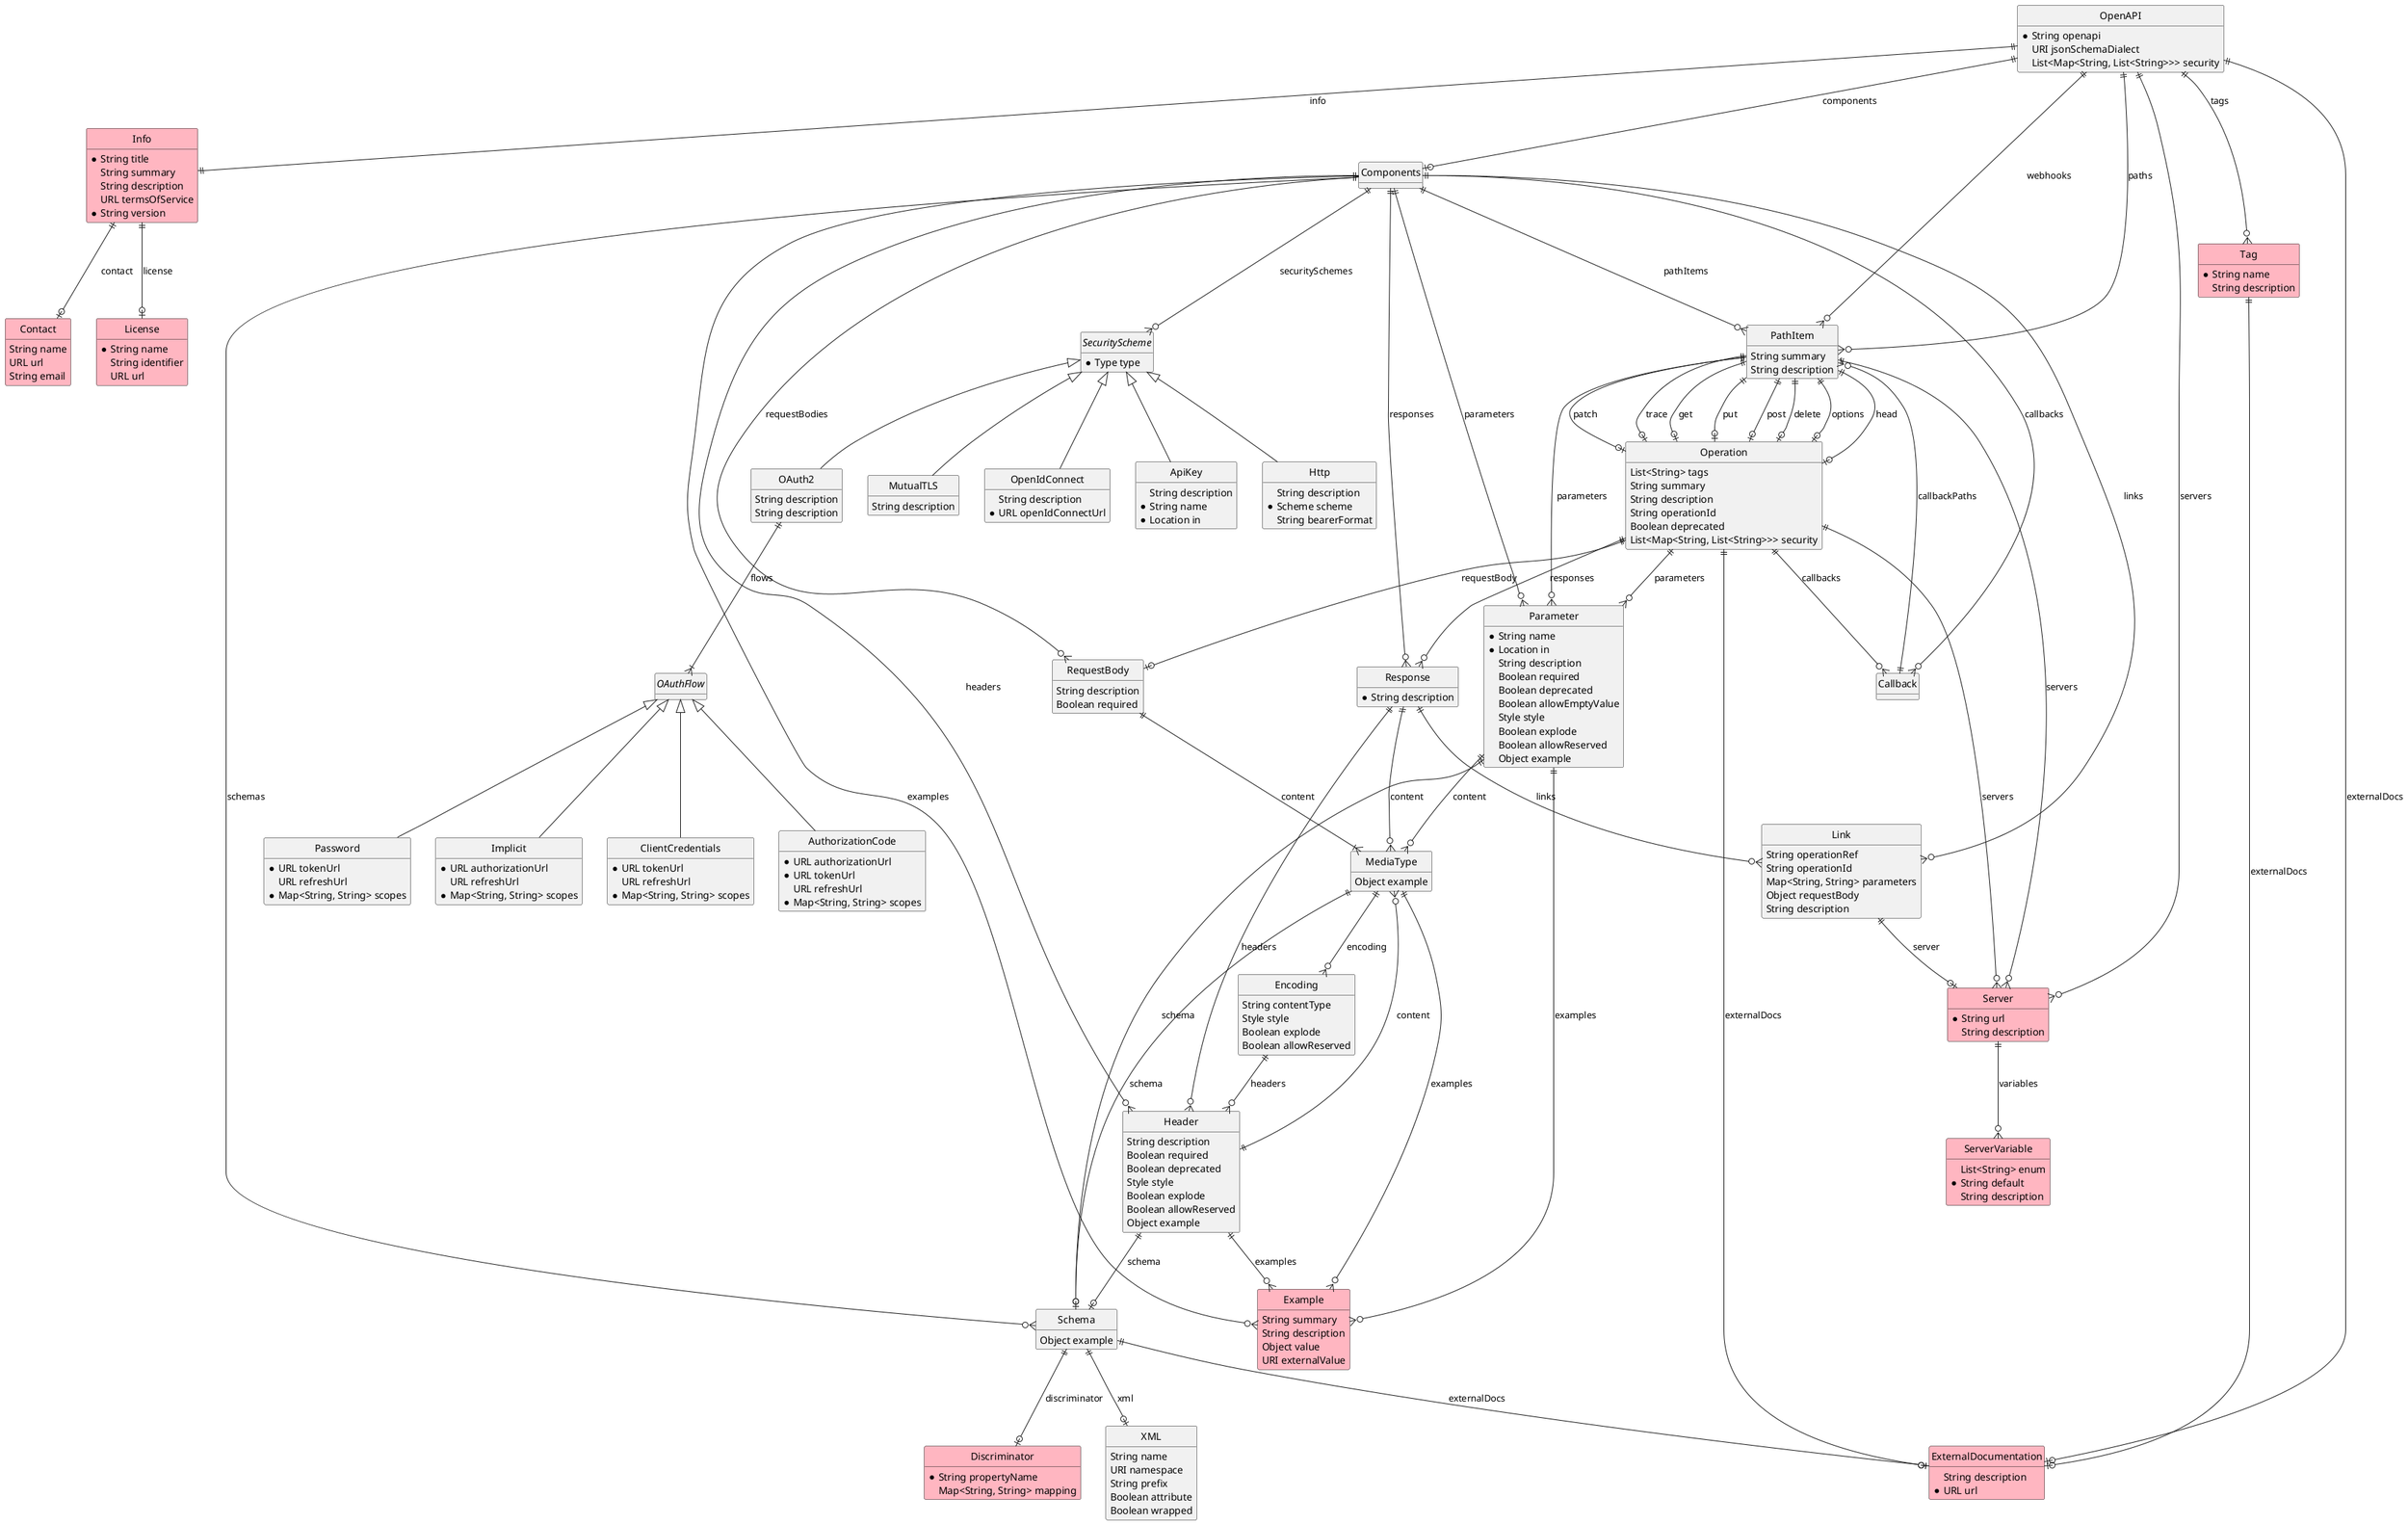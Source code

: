 @startuml

' hide the spot
hide circle

hide methods

' avoid problems with angled crows feet
' skinparam linetype ortho

entity OpenAPI {
    * String openapi
    URI jsonSchemaDialect
    List<Map<String, List<String>>> security
}

entity Info #LightPink {
    * String title
    String summary
    String description
    URL termsOfService
    * String version
}

entity Contact #LightPink {
    String name
    URL url
    String email
}

entity License #LightPink {
    * String name
    String identifier
    URL url
}

entity Server #LightPink {
    * String url
    String description
}

entity ServerVariable #LightPink {
    List<String> enum
    * String default
    String description
}

entity PathItem {
    String summary
    String description
}

entity Operation {
    List<String> tags
    String summary
    String description
    String operationId
    Boolean deprecated
    List<Map<String, List<String>>> security
}

entity ExternalDocumentation #LightPink {
    String description
    * URL url
}

entity Parameter {
    * String name
    * Location in
    String description
    Boolean required
    Boolean deprecated
    Boolean allowEmptyValue
    Style style
    Boolean explode
    Boolean allowReserved
    Object example
}

entity Schema {
    Object example
}

entity Discriminator #LightPink {
    * String propertyName
    Map<String, String> mapping
}

entity XML {
    String name
    URI namespace
    String prefix
    Boolean attribute
    Boolean wrapped
}

entity Example #LightPink {
    String summary
    String description
    Object value
    URI externalValue
}

entity MediaType {
    Object example
}

entity Encoding {
    String contentType
    Style style
    Boolean explode
    Boolean allowReserved
}

entity Header {
    String description
    Boolean required
    Boolean deprecated
    Style style
    Boolean explode
    Boolean allowReserved
    Object example
}

entity RequestBody {
    String description
    Boolean required
}

entity Response {
    * String description
}

entity Link {
    String operationRef
    String operationId
    Map<String, String> parameters
    Object requestBody
    String description
}

interface SecurityScheme {
    * Type type
}

entity ApiKey {
    String description
    * String name
    * Location in
}

entity Http {
    String description
    * Scheme scheme
    String bearerFormat
}

entity MutualTLS {
    String description
}

entity OAuth2 {
    String description
}

'entity OAuthFlow {
'    URL authorizationUrl
'    URL tokenUrl
'    URL refreshUrl
'    Map<String, String> scopes
'}

interface OAuthFlow {
}

entity OAuth2 {
    String description
}

entity Implicit {
    * URL authorizationUrl
    URL refreshUrl
    * Map<String, String> scopes
}

entity Password {
    * URL tokenUrl
    URL refreshUrl
    * Map<String, String> scopes
}

entity ClientCredentials {
    * URL tokenUrl
    URL refreshUrl
    * Map<String, String> scopes
}

entity AuthorizationCode {
    * URL authorizationUrl
    * URL tokenUrl
    URL refreshUrl
    * Map<String, String> scopes
}

entity OpenIdConnect {
    String description
    * URL openIdConnectUrl
}

entity Tag #LightPink {
    * String name
    String description
}

OpenAPI ||--|| Info : info
OpenAPI ||--o{ Server : servers
OpenAPI ||--o{ PathItem : paths
OpenAPI ||--o{ PathItem : webhooks
OpenAPI ||--o| Components : components
OpenAPI ||--o{ Tag : tags
OpenAPI ||--o| ExternalDocumentation : externalDocs

Info ||--o| Contact : contact
Info ||--o| License : license

Server ||--o{ ServerVariable : variables

Tag ||--o| ExternalDocumentation : externalDocs

PathItem ||--o| Operation : get
PathItem ||--o| Operation : put
PathItem ||--o| Operation : post
PathItem ||--o| Operation : delete
PathItem ||--o| Operation : options
PathItem ||--o| Operation : head
PathItem ||--o| Operation : patch
PathItem ||--o| Operation : trace
PathItem ||--o{ Server : servers
PathItem ||--o{ Parameter : parameters

Operation ||--o| ExternalDocumentation : externalDocs
Operation ||--o{ Parameter : parameters
Operation ||--o| RequestBody : requestBody
Operation ||--o{ Response : responses
Operation ||--o{ Callback : callbacks
Operation ||--o{ Server : servers

Parameter ||--o| Schema: schema
Parameter ||--o{ Example : examples
Parameter ||--o{ MediaType : content

Schema ||--o| Discriminator : discriminator
Schema ||--o| XML : xml
Schema ||--o| ExternalDocumentation : externalDocs

MediaType ||--o| Schema: schema
MediaType ||--o{ Example : examples
MediaType ||--o{ Encoding : encoding

Encoding ||--o{ Header : headers

Header ||--o| Schema: schema
Header ||--o{ Example : examples
Header ||--o{ MediaType : content

RequestBody ||--|{ MediaType : content

Response ||--o{ Header : headers
Response ||--o{ MediaType : content
Response ||--o{ Link : links

Link ||--o| Server : server

Callback ||--o{ PathItem : callbackPaths

Components ||--o{ Schema : schemas
Components ||--o{ Response : responses
Components ||--o{ Parameter : parameters
Components ||--o{ Example : examples
Components ||--o{ RequestBody : requestBodies
Components ||--o{ Header : headers
Components ||--o{ SecurityScheme : securitySchemes
Components ||--o{ Link : links
Components ||--o{ Callback : callbacks
Components ||--o{ PathItem : pathItems

SecurityScheme <|-- ApiKey
SecurityScheme <|-- Http
SecurityScheme <|-- MutualTLS
SecurityScheme <|-- OAuth2
SecurityScheme <|-- OpenIdConnect

OAuth2 ||--|{ OAuthFlow : flows

OAuthFlow <|-- Implicit
OAuthFlow <|-- Password
OAuthFlow <|-- ClientCredentials
OAuthFlow <|-- AuthorizationCode

@enduml
